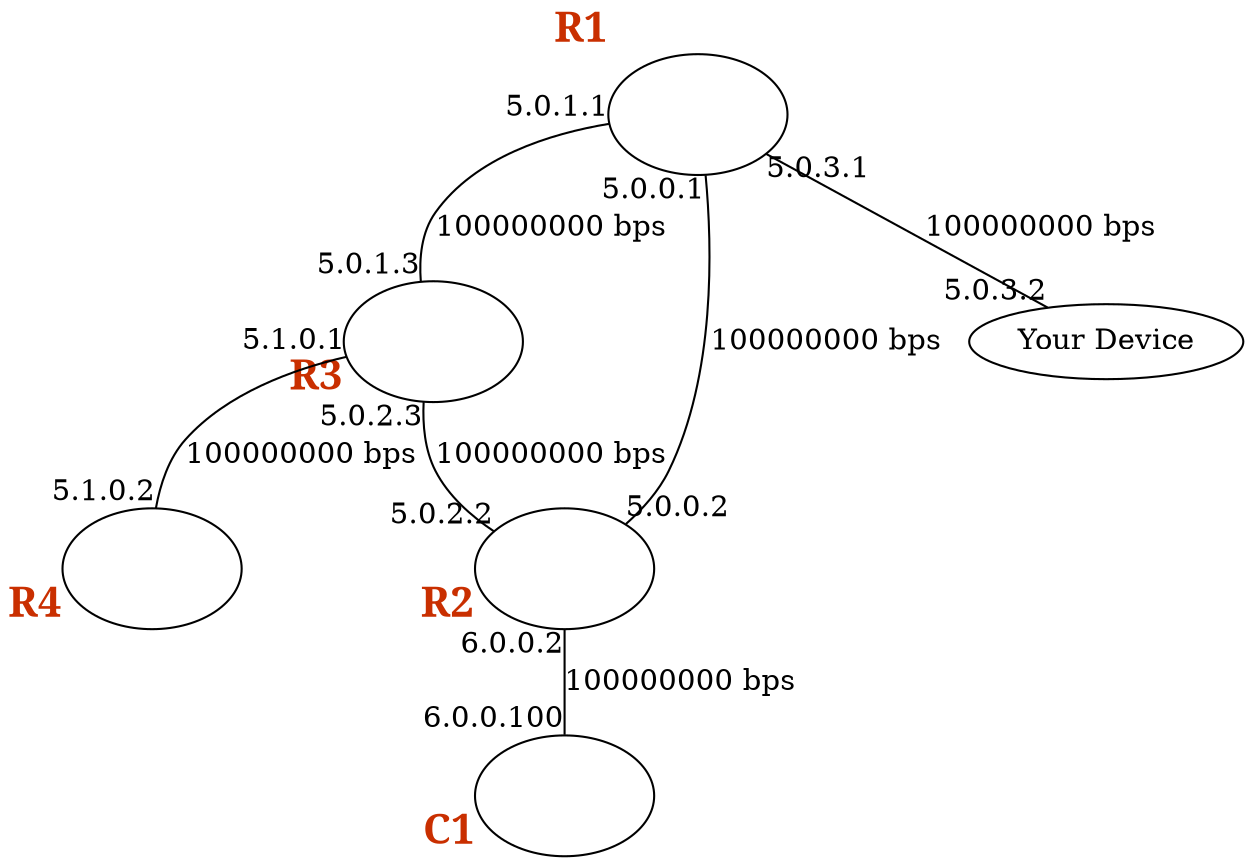 // Network layout
digraph {
	R1 [label="" fixedsize=true fontcolor="#c92f00" fontname=bold fontsize=20 height=0.8 image="./router.png" width=1.2 xlabel=R1]
	R3 [label="" fixedsize=true fontcolor="#c92f00" fontname=bold fontsize=20 height=0.8 image="./router.png" width=1.2 xlabel=R3]
	R2 [label="" fixedsize=true fontcolor="#c92f00" fontname=bold fontsize=20 height=0.8 image="./router.png" width=1.2 xlabel=R2]
	C1 [label="" fixedsize=true fontcolor="#c92f00" fontname=bold fontsize=20 height=0.8 image="./router.png" width=1.2 xlabel=C1]
	R4 [label="" fixedsize=true fontcolor="#c92f00" fontname=bold fontsize=20 height=0.8 image="./router.png" width=1.2 xlabel=R4]
	R1 -> R2 [label="100000000 bps" arrowhead=none headlabel="5.0.0.2" taillabel="5.0.0.1" xlabel=""]
	R1 -> R3 [label="100000000 bps" arrowhead=none headlabel="5.0.1.3" taillabel="5.0.1.1" xlabel=""]
	R1 -> "Your Device" [label="100000000 bps" arrowhead=none headlabel="5.0.3.2" taillabel="5.0.3.1" xlabel=""]
	R3 -> R2 [label="100000000 bps" arrowhead=none headlabel="5.0.2.2" taillabel="5.0.2.3" xlabel=""]
	R3 -> R4 [label="100000000 bps" arrowhead=none headlabel="5.1.0.2" taillabel="5.1.0.1" xlabel=""]
	R2 -> C1 [label="100000000 bps" arrowhead=none headlabel="6.0.0.100" taillabel="6.0.0.2" xlabel=""]
}
